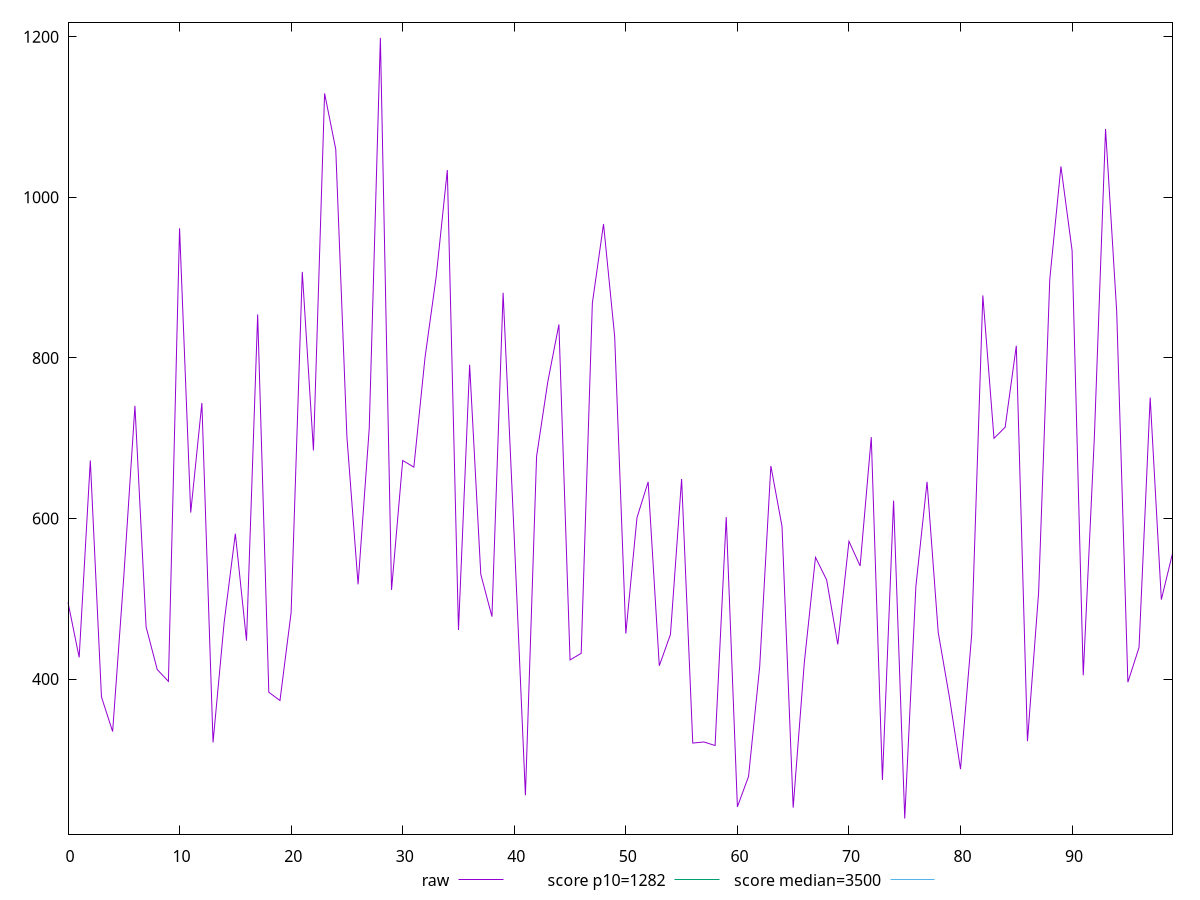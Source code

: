 reset

$raw <<EOF
0 495.56399999999996
1 427.016
2 672.284
3 377.752
4 334.692
5 527.452
6 740.2760000000001
7 465.016
8 411.828
9 397.15200000000004
10 961.3760000000002
11 607.368
12 743.836
13 321.104
14 471.024
15 581.02
16 447.884
17 854.1800000000001
18 383.58
19 373.316
20 483.048
21 907.0920000000001
22 684.76
23 1129.3600000000001
24 1059.768
25 701.5079999999999
26 517.9959999999999
27 711.992
28 1198.4880000000003
29 511.0960000000001
30 672.2159999999999
31 663.9639999999999
32 800.3600000000001
33 900.9479999999999
34 1033.9120000000003
35 461.17999999999995
36 791.448
37 530.5120000000001
38 477.828
39 881.0559999999998
40 575.7000000000002
41 255.24
42 677.3040000000001
43 769.756
44 841.624
45 423.88399999999996
46 432.15200000000004
47 868.1640000000001
48 966.7800000000001
49 826.732
50 456.74
51 601.0360000000001
52 645.576
53 416.616
54 455.61600000000004
55 649.2519999999998
56 320.332
57 321.688
58 317.2879999999999
59 601.7280000000001
60 240.904
61 278.77599999999995
62 415.596
63 665.4639999999999
64 590.048
65 239.916
66 420.85200000000003
67 551.6400000000001
68 523.4639999999999
69 443.184
70 571.612
71 540.9199999999998
72 701.3000000000001
73 274.47999999999996
74 622.2640000000001
75 226.368
76 515.696
77 645.648
78 458.28
79 377.812
80 287.88
81 455.3399999999999
82 877.7840000000001
83 699.8440000000003
84 713.6280000000002
85 815.108
86 322.716
87 507.972
88 897.8240000000001
89 1038.4120000000003
90 933.7080000000001
91 404.744
92 702.5840000000001
93 1085.0120000000002
94 857.332
95 396.11199999999997
96 439.29200000000003
97 750.604
98 498.95200000000006
99 556.472
EOF

set key outside below
set xrange [0:99]
set yrange [206.92559999999997:1217.9304000000002]
set trange [206.92559999999997:1217.9304000000002]
set terminal svg size 640, 500 enhanced background rgb 'white'
set output "report_00015_2021-02-09T16-11-33.973Z/bootup-time/samples/pages+cached+noadtech+nomedia/raw/values.svg"

plot $raw title "raw" with line, \
     1282 title "score p10=1282", \
     3500 title "score median=3500"

reset
